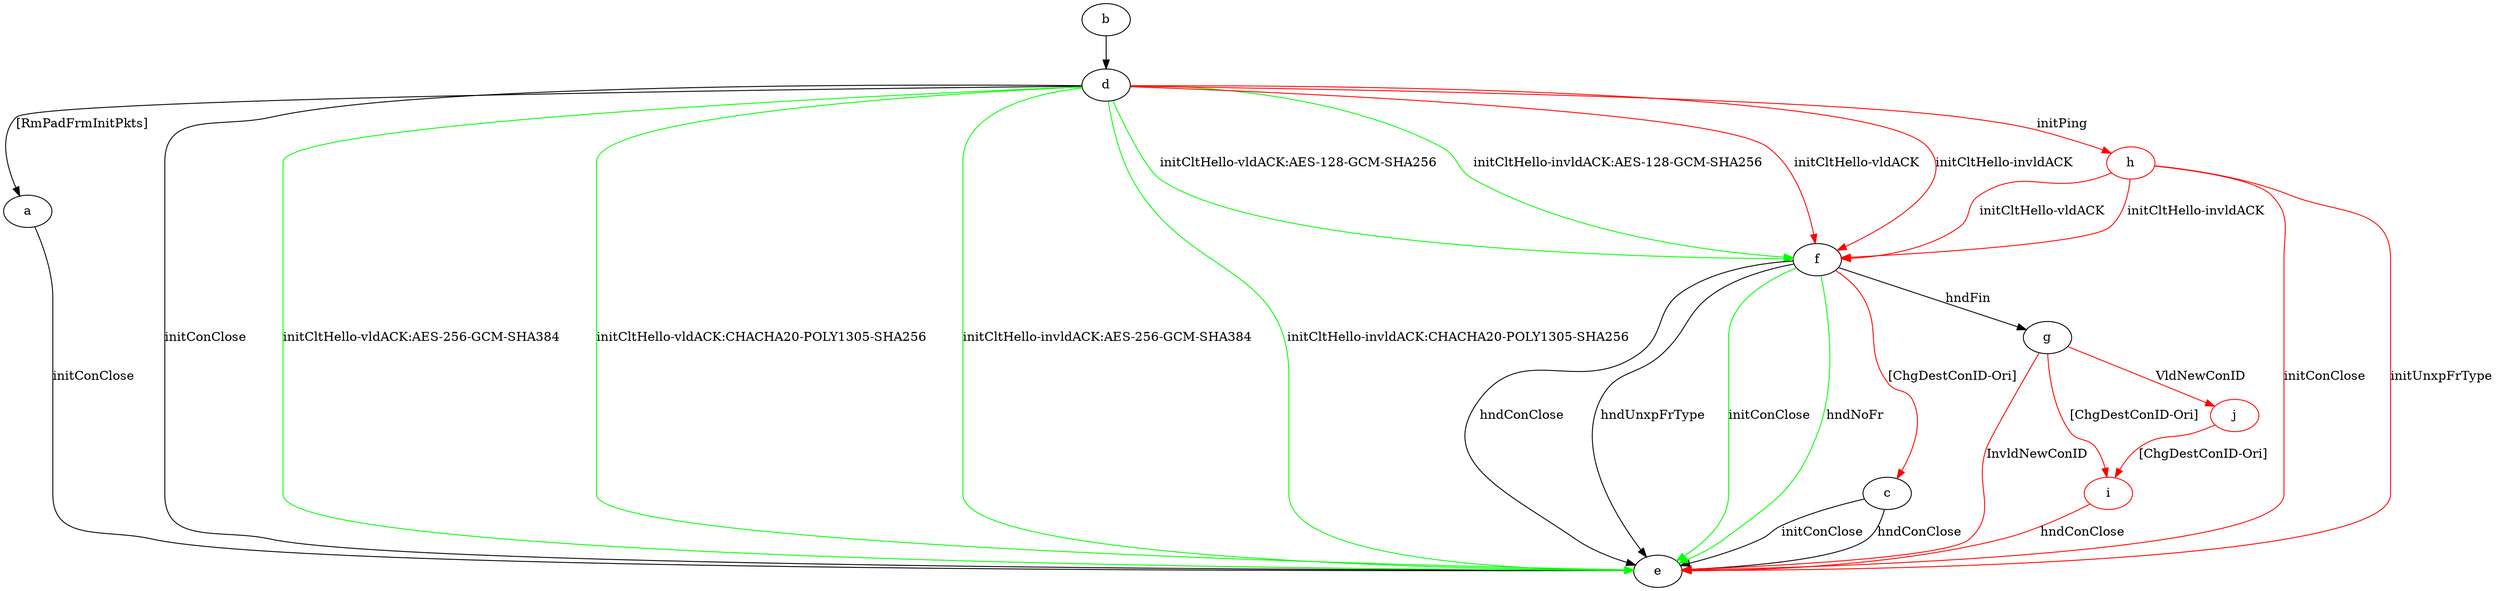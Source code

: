 digraph "" {
	a -> e	[key=0,
		label="initConClose "];
	b -> d	[key=0];
	c -> e	[key=0,
		label="initConClose "];
	c -> e	[key=1,
		label="hndConClose "];
	d -> a	[key=0,
		label="[RmPadFrmInitPkts] "];
	d -> e	[key=0,
		label="initConClose "];
	d -> e	[key=1,
		color=green,
		label="initCltHello-vldACK:AES-256-GCM-SHA384 "];
	d -> e	[key=2,
		color=green,
		label="initCltHello-vldACK:CHACHA20-POLY1305-SHA256 "];
	d -> e	[key=3,
		color=green,
		label="initCltHello-invldACK:AES-256-GCM-SHA384 "];
	d -> e	[key=4,
		color=green,
		label="initCltHello-invldACK:CHACHA20-POLY1305-SHA256 "];
	d -> f	[key=0,
		color=green,
		label="initCltHello-vldACK:AES-128-GCM-SHA256 "];
	d -> f	[key=1,
		color=green,
		label="initCltHello-invldACK:AES-128-GCM-SHA256 "];
	d -> f	[key=2,
		color=red,
		label="initCltHello-vldACK "];
	d -> f	[key=3,
		color=red,
		label="initCltHello-invldACK "];
	h	[color=red];
	d -> h	[key=0,
		color=red,
		label="initPing "];
	f -> c	[key=0,
		color=red,
		label="[ChgDestConID-Ori] "];
	f -> e	[key=0,
		label="hndConClose "];
	f -> e	[key=1,
		label="hndUnxpFrType "];
	f -> e	[key=2,
		color=green,
		label="initConClose "];
	f -> e	[key=3,
		color=green,
		label="hndNoFr "];
	f -> g	[key=0,
		label="hndFin "];
	g -> e	[key=0,
		color=red,
		label="InvldNewConID "];
	i	[color=red];
	g -> i	[key=0,
		color=red,
		label="[ChgDestConID-Ori] "];
	j	[color=red];
	g -> j	[key=0,
		color=red,
		label="VldNewConID "];
	h -> e	[key=0,
		color=red,
		label="initConClose "];
	h -> e	[key=1,
		color=red,
		label="initUnxpFrType "];
	h -> f	[key=0,
		color=red,
		label="initCltHello-vldACK "];
	h -> f	[key=1,
		color=red,
		label="initCltHello-invldACK "];
	i -> e	[key=0,
		color=red,
		label="hndConClose "];
	j -> i	[key=0,
		color=red,
		label="[ChgDestConID-Ori] "];
}
